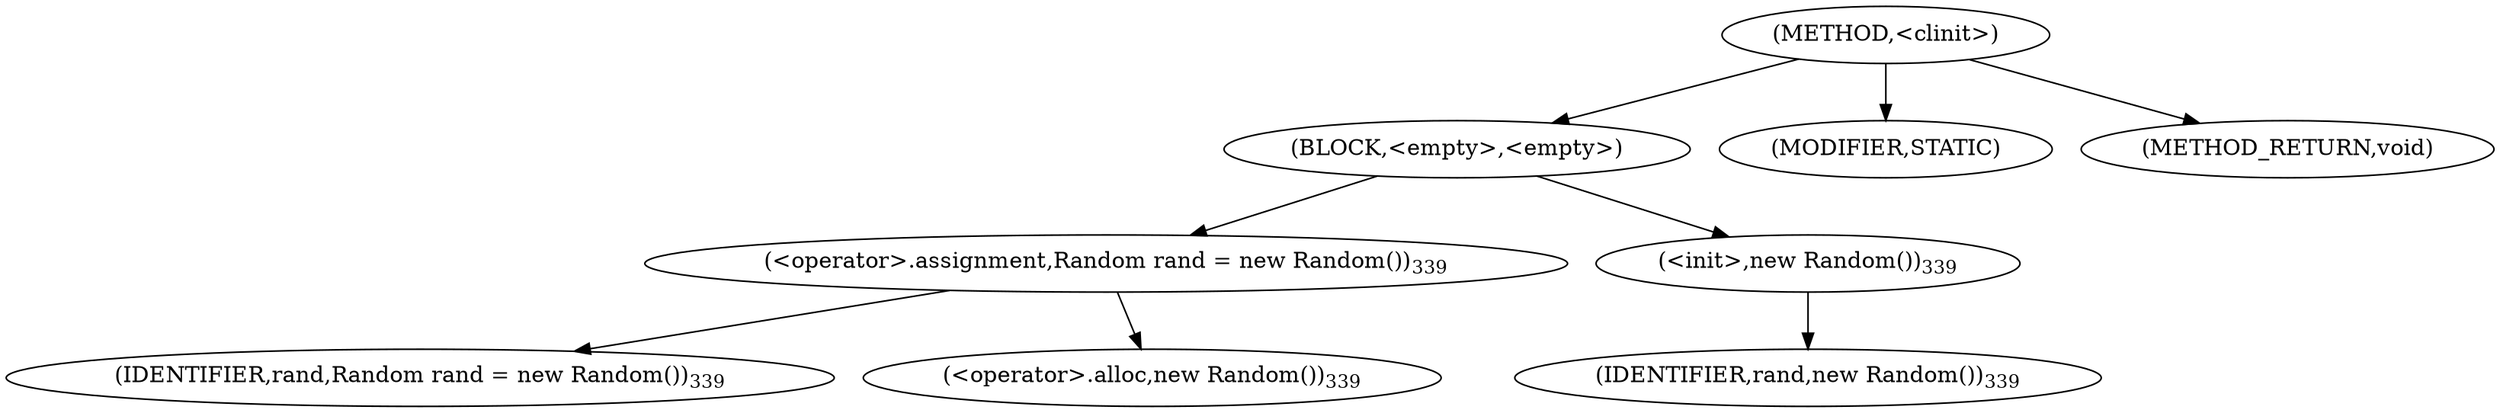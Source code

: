 digraph "&lt;clinit&gt;" {  
"1249" [label = <(METHOD,&lt;clinit&gt;)> ]
"1250" [label = <(BLOCK,&lt;empty&gt;,&lt;empty&gt;)> ]
"1251" [label = <(&lt;operator&gt;.assignment,Random rand = new Random())<SUB>339</SUB>> ]
"1252" [label = <(IDENTIFIER,rand,Random rand = new Random())<SUB>339</SUB>> ]
"1253" [label = <(&lt;operator&gt;.alloc,new Random())<SUB>339</SUB>> ]
"1254" [label = <(&lt;init&gt;,new Random())<SUB>339</SUB>> ]
"27" [label = <(IDENTIFIER,rand,new Random())<SUB>339</SUB>> ]
"1255" [label = <(MODIFIER,STATIC)> ]
"1256" [label = <(METHOD_RETURN,void)> ]
  "1249" -> "1250" 
  "1249" -> "1255" 
  "1249" -> "1256" 
  "1250" -> "1251" 
  "1250" -> "1254" 
  "1251" -> "1252" 
  "1251" -> "1253" 
  "1254" -> "27" 
}

